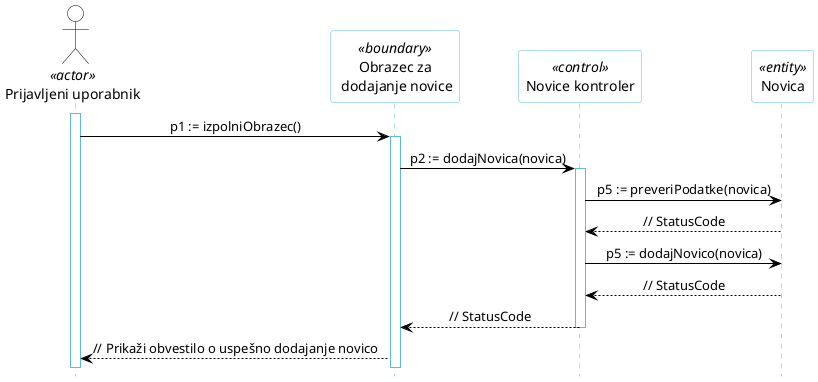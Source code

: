 @startuml
hide footbox

skinparam backgroundcolor transparent
skinparam defaultTextAlignment center
skinparam actorBorderColor black
skinparam actorBackgroundColor white
skinparam arrowColor black
skinparam sequenceLifeLineBorderColor #5FB8EC
skinparam sequenceParticipantBorderColor #5FB8EC
skinparam sequenceParticipantBackgroundColor white

actor "Prijavljeni uporabnik" AS U1 <<actor>>

participant "Obrazec za\n dodajanje novice" as R5 <<boundary>>
participant "Novice kontroler" as R2 <<control>>
participant "Novica" as R4 <<entity>>

activate U1
U1 -> R5: p1 := izpolniObrazec()
activate R5
R5 -> R2: p2 := dodajNovica(novica)
activate R2
R2 -> R4: p5 := preveriPodatke(novica)
R4 --> R2: // StatusCode
R2 -> R4: p5 := dodajNovico(novica)
R4 --> R2: // StatusCode
R2 --> R5: // StatusCode
deactivate R2
R5 --> U1: // Prikaži obvestilo o uspešno dodajanje novico
@enduml